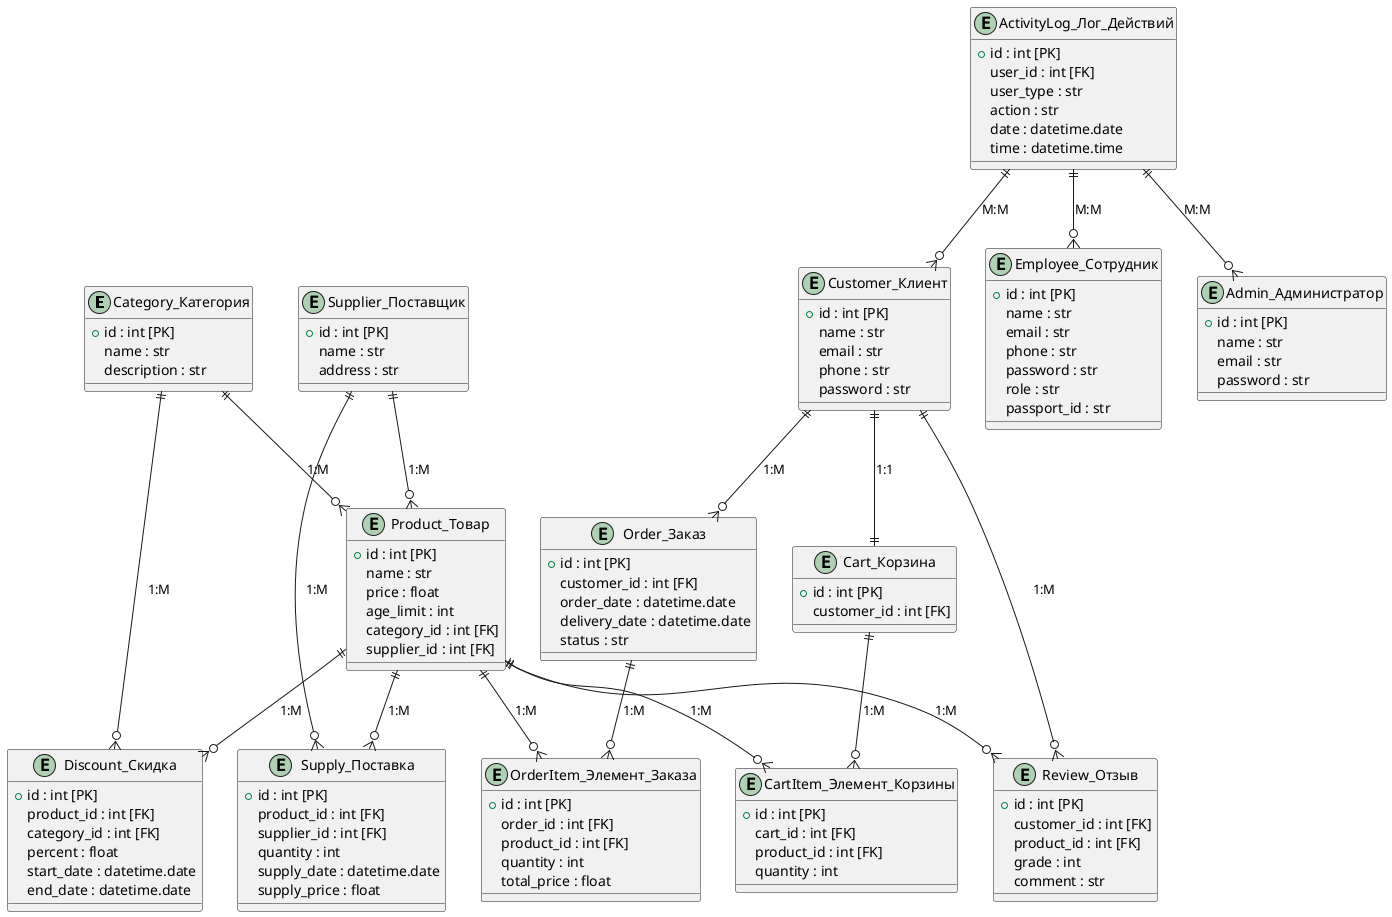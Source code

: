 @startuml normalized_schema_er

entity Category_Категория {
    +id : int [PK]
    name : str
    description : str
}

entity Product_Товар {
    +id : int [PK]
    name : str
    price : float
    age_limit : int
    category_id : int [FK]
    supplier_id : int [FK]
}

entity Supplier_Поставщик {
    +id : int [PK]
    name : str
    address : str
}

entity Discount_Скидка {
    +id : int [PK]
    product_id : int [FK]
    category_id : int [FK]
    percent : float
    start_date : datetime.date
    end_date : datetime.date
}

entity Supply_Поставка {
    +id : int [PK]
    product_id : int [FK]
    supplier_id : int [FK]
    quantity : int
    supply_date : datetime.date
    supply_price : float
}

entity Customer_Клиент {
    +id : int [PK]
    name : str
    email : str
    phone : str
    password : str
}

entity Order_Заказ {
    +id : int [PK]
    customer_id : int [FK]
    order_date : datetime.date
    delivery_date : datetime.date
    status : str
}

entity OrderItem_Элемент_Заказа {
    +id : int [PK]
    order_id : int [FK]
    product_id : int [FK]
    quantity : int
    total_price : float
}

entity Cart_Корзина {
    +id : int [PK]
    customer_id : int [FK]
}

entity CartItem_Элемент_Корзины {
    +id : int [PK]
    cart_id : int [FK]
    product_id : int [FK]
    quantity : int
}

entity Review_Отзыв {
    +id : int [PK]
    customer_id : int [FK]
    product_id : int [FK]
    grade : int
    comment : str
}

entity Employee_Сотрудник {
    +id : int [PK]
    name : str
    email : str
    phone : str
    password : str
    role : str
    passport_id : str
}

entity Admin_Администратор {
    +id : int [PK]
    name : str
    email : str
    password : str
}

entity ActivityLog_Лог_Действий {
    +id : int [PK]
    user_id : int [FK]
    user_type : str
    action : str
    date : datetime.date
    time : datetime.time
}

Category_Категория ||--o{ Product_Товар : "1:M"
Supplier_Поставщик ||--o{ Product_Товар : "1:M"
Product_Товар ||--o{ Supply_Поставка : "1:M"
Supplier_Поставщик ||--o{ Supply_Поставка : "1:M"

Product_Товар ||--o{ Discount_Скидка : "1:M"
Category_Категория ||--o{ Discount_Скидка : "1:M"

Customer_Клиент ||--o{ Order_Заказ : "1:M"
Order_Заказ ||--o{ OrderItem_Элемент_Заказа : "1:M"
Product_Товар ||--o{ OrderItem_Элемент_Заказа : "1:M"

Customer_Клиент ||--|| Cart_Корзина : "1:1"
Cart_Корзина ||--o{ CartItem_Элемент_Корзины : "1:M"
Product_Товар ||--o{ CartItem_Элемент_Корзины : "1:M"

Customer_Клиент ||--o{ Review_Отзыв : "1:M"
Product_Товар ||--o{ Review_Отзыв : "1:M"

ActivityLog_Лог_Действий ||--o{ Customer_Клиент : "M:M"
ActivityLog_Лог_Действий ||--o{ Employee_Сотрудник : "M:M"
ActivityLog_Лог_Действий ||--o{ Admin_Администратор : "M:M"

@enduml
